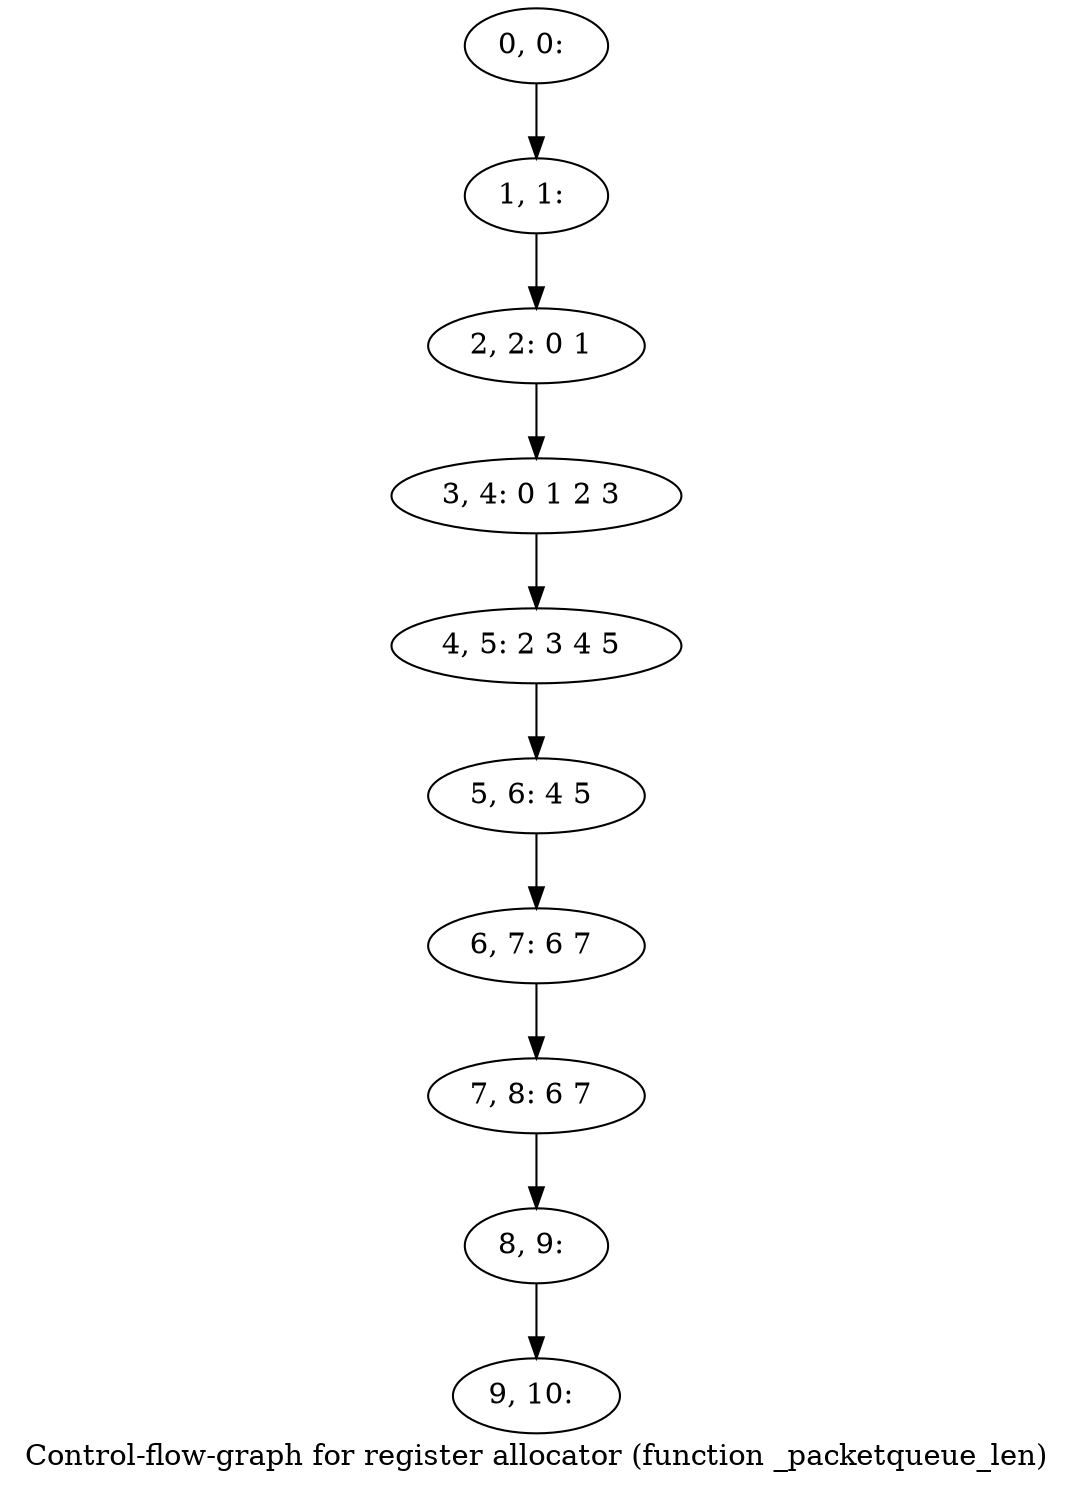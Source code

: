 digraph G {
graph [label="Control-flow-graph for register allocator (function _packetqueue_len)"]
0[label="0, 0: "];
1[label="1, 1: "];
2[label="2, 2: 0 1 "];
3[label="3, 4: 0 1 2 3 "];
4[label="4, 5: 2 3 4 5 "];
5[label="5, 6: 4 5 "];
6[label="6, 7: 6 7 "];
7[label="7, 8: 6 7 "];
8[label="8, 9: "];
9[label="9, 10: "];
0->1 ;
1->2 ;
2->3 ;
3->4 ;
4->5 ;
5->6 ;
6->7 ;
7->8 ;
8->9 ;
}
